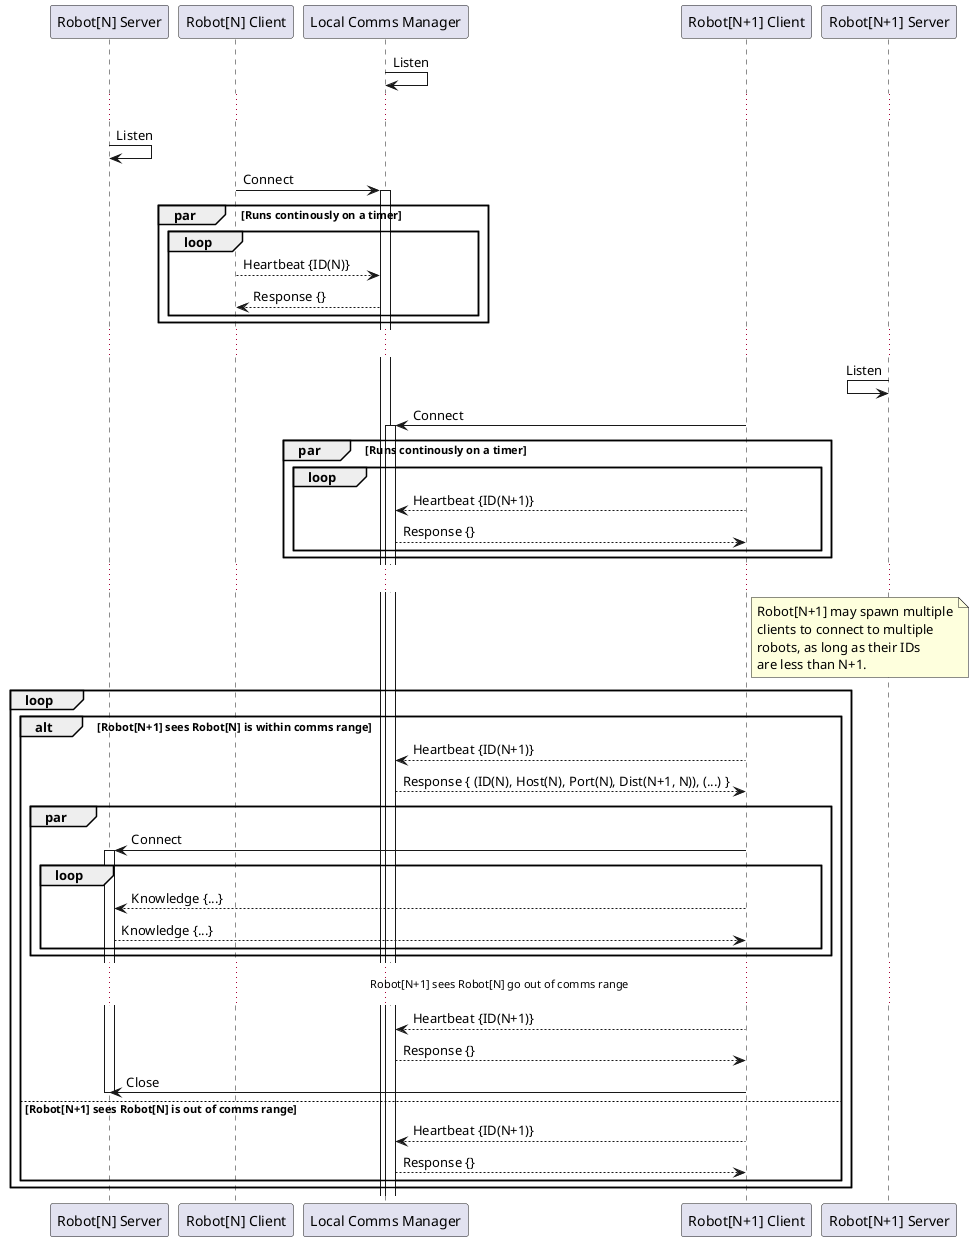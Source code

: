 @startuml

participant "Robot[N] Server"
participant "Robot[N] Client"
participant "Local Comms Manager"
participant "Robot[N+1] Client"
participant "Robot[N+1] Server"

"Local Comms Manager" -> "Local Comms Manager" : Listen

...

"Robot[N] Server" -> "Robot[N] Server" : Listen
"Robot[N] Client" -> "Local Comms Manager" : Connect
activate "Local Comms Manager"

par Runs continously on a timer
loop
"Robot[N] Client" --> "Local Comms Manager": Heartbeat {ID(N)}
"Local Comms Manager" --> "Robot[N] Client": Response {}
end
end

...

"Robot[N+1] Server" <- "Robot[N+1] Server" : Listen
"Robot[N+1] Client" -> "Local Comms Manager" : Connect
activate "Local Comms Manager"

par Runs continously on a timer
loop
"Robot[N+1] Client" --> "Local Comms Manager": Heartbeat {ID(N+1)}
"Local Comms Manager" --> "Robot[N+1] Client": Response {}
end
end

...

note right of "Robot[N+1] Client"
Robot[N+1] may spawn multiple
clients to connect to multiple
robots, as long as their IDs
are less than N+1.
end note

loop
alt Robot[N+1] sees Robot[N] is within comms range
"Robot[N+1] Client" --> "Local Comms Manager": Heartbeat {ID(N+1)}
"Local Comms Manager" --> "Robot[N+1] Client": Response { (ID(N), Host(N), Port(N), Dist(N+1, N)), (...) }
par
"Robot[N+1] Client" -> "Robot[N] Server": Connect
activate "Robot[N] Server"
loop
"Robot[N+1] Client" --> "Robot[N] Server": Knowledge {...}
"Robot[N] Server" --> "Robot[N+1] Client": Knowledge {...}
end
end
...Robot[N+1] sees Robot[N] go out of comms range...

"Robot[N+1] Client" --> "Local Comms Manager": Heartbeat {ID(N+1)}
"Local Comms Manager" --> "Robot[N+1] Client": Response {}
"Robot[N+1] Client" -> "Robot[N] Server": Close
deactivate "Robot[N] Server"

else Robot[N+1] sees Robot[N] is out of comms range
"Robot[N+1] Client" --> "Local Comms Manager": Heartbeat {ID(N+1)}
"Local Comms Manager" --> "Robot[N+1] Client": Response {}
end
end

@enduml
